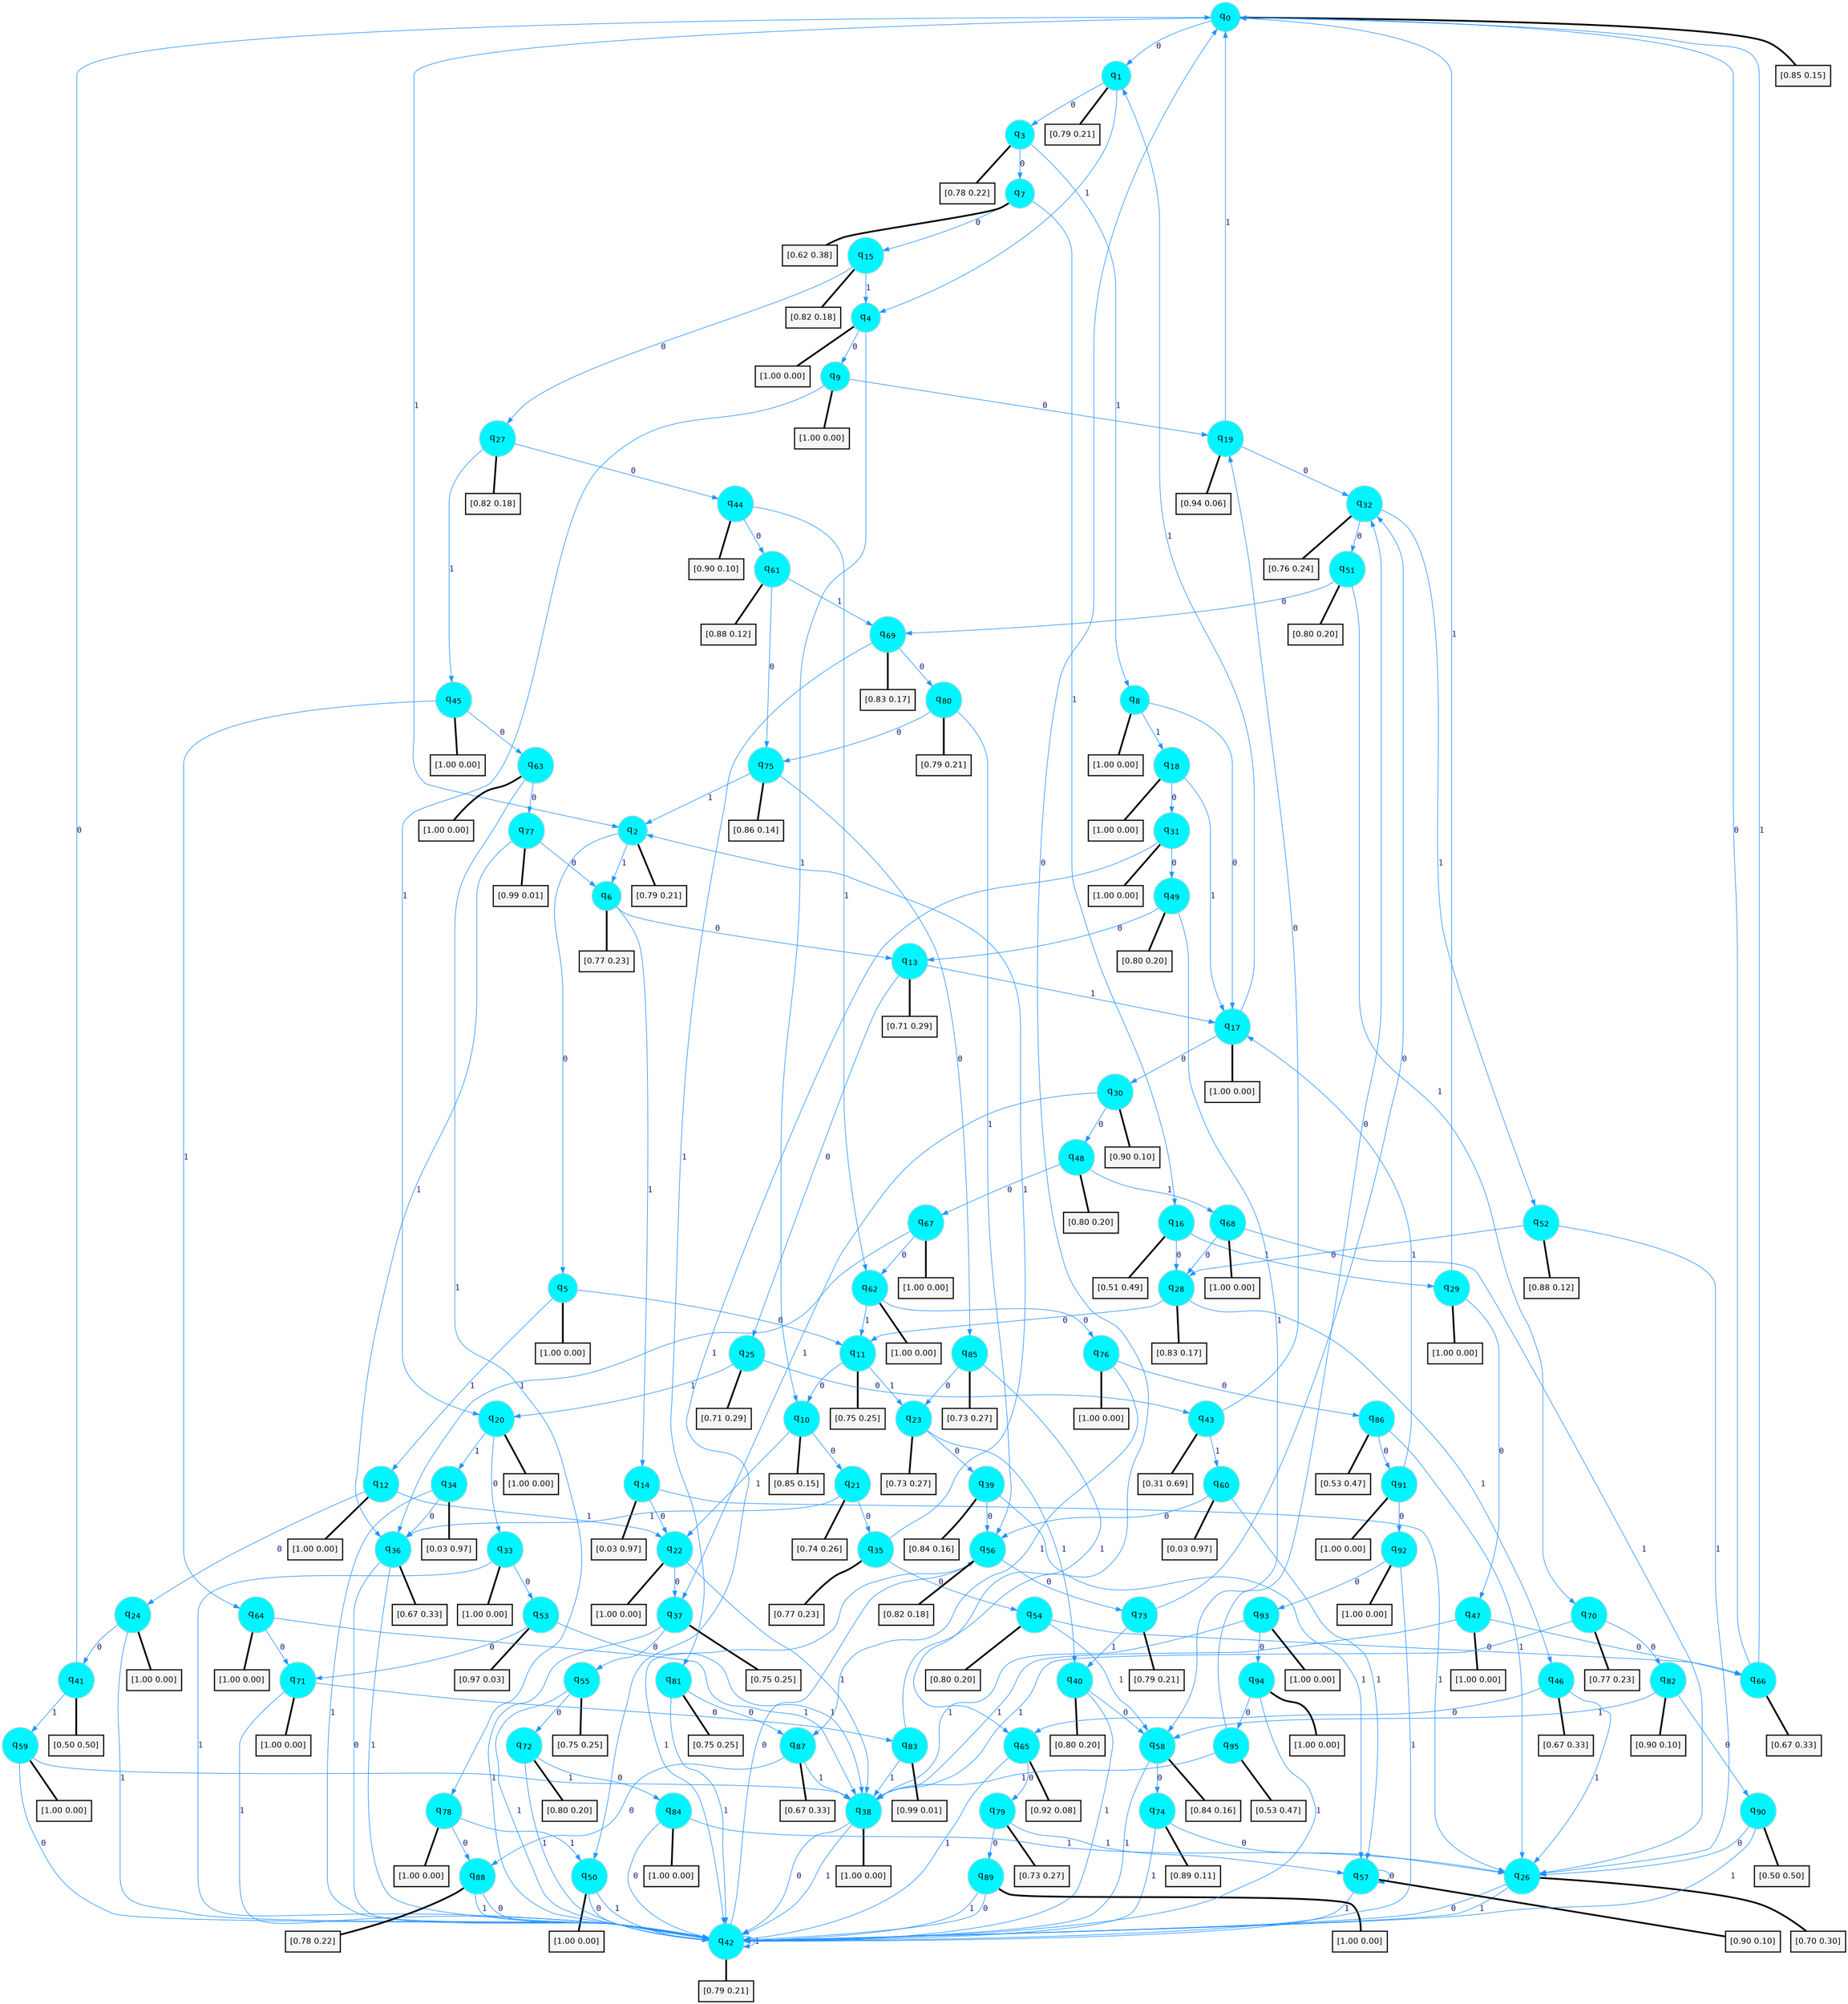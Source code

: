 digraph G {
graph [
bgcolor=transparent, dpi=300, rankdir=TD, size="40,25"];
node [
color=gray, fillcolor=turquoise1, fontcolor=black, fontname=Helvetica, fontsize=16, fontweight=bold, shape=circle, style=filled];
edge [
arrowsize=1, color=dodgerblue1, fontcolor=midnightblue, fontname=courier, fontweight=bold, penwidth=1, style=solid, weight=20];
0[label=<q<SUB>0</SUB>>];
1[label=<q<SUB>1</SUB>>];
2[label=<q<SUB>2</SUB>>];
3[label=<q<SUB>3</SUB>>];
4[label=<q<SUB>4</SUB>>];
5[label=<q<SUB>5</SUB>>];
6[label=<q<SUB>6</SUB>>];
7[label=<q<SUB>7</SUB>>];
8[label=<q<SUB>8</SUB>>];
9[label=<q<SUB>9</SUB>>];
10[label=<q<SUB>10</SUB>>];
11[label=<q<SUB>11</SUB>>];
12[label=<q<SUB>12</SUB>>];
13[label=<q<SUB>13</SUB>>];
14[label=<q<SUB>14</SUB>>];
15[label=<q<SUB>15</SUB>>];
16[label=<q<SUB>16</SUB>>];
17[label=<q<SUB>17</SUB>>];
18[label=<q<SUB>18</SUB>>];
19[label=<q<SUB>19</SUB>>];
20[label=<q<SUB>20</SUB>>];
21[label=<q<SUB>21</SUB>>];
22[label=<q<SUB>22</SUB>>];
23[label=<q<SUB>23</SUB>>];
24[label=<q<SUB>24</SUB>>];
25[label=<q<SUB>25</SUB>>];
26[label=<q<SUB>26</SUB>>];
27[label=<q<SUB>27</SUB>>];
28[label=<q<SUB>28</SUB>>];
29[label=<q<SUB>29</SUB>>];
30[label=<q<SUB>30</SUB>>];
31[label=<q<SUB>31</SUB>>];
32[label=<q<SUB>32</SUB>>];
33[label=<q<SUB>33</SUB>>];
34[label=<q<SUB>34</SUB>>];
35[label=<q<SUB>35</SUB>>];
36[label=<q<SUB>36</SUB>>];
37[label=<q<SUB>37</SUB>>];
38[label=<q<SUB>38</SUB>>];
39[label=<q<SUB>39</SUB>>];
40[label=<q<SUB>40</SUB>>];
41[label=<q<SUB>41</SUB>>];
42[label=<q<SUB>42</SUB>>];
43[label=<q<SUB>43</SUB>>];
44[label=<q<SUB>44</SUB>>];
45[label=<q<SUB>45</SUB>>];
46[label=<q<SUB>46</SUB>>];
47[label=<q<SUB>47</SUB>>];
48[label=<q<SUB>48</SUB>>];
49[label=<q<SUB>49</SUB>>];
50[label=<q<SUB>50</SUB>>];
51[label=<q<SUB>51</SUB>>];
52[label=<q<SUB>52</SUB>>];
53[label=<q<SUB>53</SUB>>];
54[label=<q<SUB>54</SUB>>];
55[label=<q<SUB>55</SUB>>];
56[label=<q<SUB>56</SUB>>];
57[label=<q<SUB>57</SUB>>];
58[label=<q<SUB>58</SUB>>];
59[label=<q<SUB>59</SUB>>];
60[label=<q<SUB>60</SUB>>];
61[label=<q<SUB>61</SUB>>];
62[label=<q<SUB>62</SUB>>];
63[label=<q<SUB>63</SUB>>];
64[label=<q<SUB>64</SUB>>];
65[label=<q<SUB>65</SUB>>];
66[label=<q<SUB>66</SUB>>];
67[label=<q<SUB>67</SUB>>];
68[label=<q<SUB>68</SUB>>];
69[label=<q<SUB>69</SUB>>];
70[label=<q<SUB>70</SUB>>];
71[label=<q<SUB>71</SUB>>];
72[label=<q<SUB>72</SUB>>];
73[label=<q<SUB>73</SUB>>];
74[label=<q<SUB>74</SUB>>];
75[label=<q<SUB>75</SUB>>];
76[label=<q<SUB>76</SUB>>];
77[label=<q<SUB>77</SUB>>];
78[label=<q<SUB>78</SUB>>];
79[label=<q<SUB>79</SUB>>];
80[label=<q<SUB>80</SUB>>];
81[label=<q<SUB>81</SUB>>];
82[label=<q<SUB>82</SUB>>];
83[label=<q<SUB>83</SUB>>];
84[label=<q<SUB>84</SUB>>];
85[label=<q<SUB>85</SUB>>];
86[label=<q<SUB>86</SUB>>];
87[label=<q<SUB>87</SUB>>];
88[label=<q<SUB>88</SUB>>];
89[label=<q<SUB>89</SUB>>];
90[label=<q<SUB>90</SUB>>];
91[label=<q<SUB>91</SUB>>];
92[label=<q<SUB>92</SUB>>];
93[label=<q<SUB>93</SUB>>];
94[label=<q<SUB>94</SUB>>];
95[label=<q<SUB>95</SUB>>];
96[label="[0.85 0.15]", shape=box,fontcolor=black, fontname=Helvetica, fontsize=14, penwidth=2, fillcolor=whitesmoke,color=black];
97[label="[0.79 0.21]", shape=box,fontcolor=black, fontname=Helvetica, fontsize=14, penwidth=2, fillcolor=whitesmoke,color=black];
98[label="[0.79 0.21]", shape=box,fontcolor=black, fontname=Helvetica, fontsize=14, penwidth=2, fillcolor=whitesmoke,color=black];
99[label="[0.78 0.22]", shape=box,fontcolor=black, fontname=Helvetica, fontsize=14, penwidth=2, fillcolor=whitesmoke,color=black];
100[label="[1.00 0.00]", shape=box,fontcolor=black, fontname=Helvetica, fontsize=14, penwidth=2, fillcolor=whitesmoke,color=black];
101[label="[1.00 0.00]", shape=box,fontcolor=black, fontname=Helvetica, fontsize=14, penwidth=2, fillcolor=whitesmoke,color=black];
102[label="[0.77 0.23]", shape=box,fontcolor=black, fontname=Helvetica, fontsize=14, penwidth=2, fillcolor=whitesmoke,color=black];
103[label="[0.62 0.38]", shape=box,fontcolor=black, fontname=Helvetica, fontsize=14, penwidth=2, fillcolor=whitesmoke,color=black];
104[label="[1.00 0.00]", shape=box,fontcolor=black, fontname=Helvetica, fontsize=14, penwidth=2, fillcolor=whitesmoke,color=black];
105[label="[1.00 0.00]", shape=box,fontcolor=black, fontname=Helvetica, fontsize=14, penwidth=2, fillcolor=whitesmoke,color=black];
106[label="[0.85 0.15]", shape=box,fontcolor=black, fontname=Helvetica, fontsize=14, penwidth=2, fillcolor=whitesmoke,color=black];
107[label="[0.75 0.25]", shape=box,fontcolor=black, fontname=Helvetica, fontsize=14, penwidth=2, fillcolor=whitesmoke,color=black];
108[label="[1.00 0.00]", shape=box,fontcolor=black, fontname=Helvetica, fontsize=14, penwidth=2, fillcolor=whitesmoke,color=black];
109[label="[0.71 0.29]", shape=box,fontcolor=black, fontname=Helvetica, fontsize=14, penwidth=2, fillcolor=whitesmoke,color=black];
110[label="[0.03 0.97]", shape=box,fontcolor=black, fontname=Helvetica, fontsize=14, penwidth=2, fillcolor=whitesmoke,color=black];
111[label="[0.82 0.18]", shape=box,fontcolor=black, fontname=Helvetica, fontsize=14, penwidth=2, fillcolor=whitesmoke,color=black];
112[label="[0.51 0.49]", shape=box,fontcolor=black, fontname=Helvetica, fontsize=14, penwidth=2, fillcolor=whitesmoke,color=black];
113[label="[1.00 0.00]", shape=box,fontcolor=black, fontname=Helvetica, fontsize=14, penwidth=2, fillcolor=whitesmoke,color=black];
114[label="[1.00 0.00]", shape=box,fontcolor=black, fontname=Helvetica, fontsize=14, penwidth=2, fillcolor=whitesmoke,color=black];
115[label="[0.94 0.06]", shape=box,fontcolor=black, fontname=Helvetica, fontsize=14, penwidth=2, fillcolor=whitesmoke,color=black];
116[label="[1.00 0.00]", shape=box,fontcolor=black, fontname=Helvetica, fontsize=14, penwidth=2, fillcolor=whitesmoke,color=black];
117[label="[0.74 0.26]", shape=box,fontcolor=black, fontname=Helvetica, fontsize=14, penwidth=2, fillcolor=whitesmoke,color=black];
118[label="[1.00 0.00]", shape=box,fontcolor=black, fontname=Helvetica, fontsize=14, penwidth=2, fillcolor=whitesmoke,color=black];
119[label="[0.73 0.27]", shape=box,fontcolor=black, fontname=Helvetica, fontsize=14, penwidth=2, fillcolor=whitesmoke,color=black];
120[label="[1.00 0.00]", shape=box,fontcolor=black, fontname=Helvetica, fontsize=14, penwidth=2, fillcolor=whitesmoke,color=black];
121[label="[0.71 0.29]", shape=box,fontcolor=black, fontname=Helvetica, fontsize=14, penwidth=2, fillcolor=whitesmoke,color=black];
122[label="[0.70 0.30]", shape=box,fontcolor=black, fontname=Helvetica, fontsize=14, penwidth=2, fillcolor=whitesmoke,color=black];
123[label="[0.82 0.18]", shape=box,fontcolor=black, fontname=Helvetica, fontsize=14, penwidth=2, fillcolor=whitesmoke,color=black];
124[label="[0.83 0.17]", shape=box,fontcolor=black, fontname=Helvetica, fontsize=14, penwidth=2, fillcolor=whitesmoke,color=black];
125[label="[1.00 0.00]", shape=box,fontcolor=black, fontname=Helvetica, fontsize=14, penwidth=2, fillcolor=whitesmoke,color=black];
126[label="[0.90 0.10]", shape=box,fontcolor=black, fontname=Helvetica, fontsize=14, penwidth=2, fillcolor=whitesmoke,color=black];
127[label="[1.00 0.00]", shape=box,fontcolor=black, fontname=Helvetica, fontsize=14, penwidth=2, fillcolor=whitesmoke,color=black];
128[label="[0.76 0.24]", shape=box,fontcolor=black, fontname=Helvetica, fontsize=14, penwidth=2, fillcolor=whitesmoke,color=black];
129[label="[1.00 0.00]", shape=box,fontcolor=black, fontname=Helvetica, fontsize=14, penwidth=2, fillcolor=whitesmoke,color=black];
130[label="[0.03 0.97]", shape=box,fontcolor=black, fontname=Helvetica, fontsize=14, penwidth=2, fillcolor=whitesmoke,color=black];
131[label="[0.77 0.23]", shape=box,fontcolor=black, fontname=Helvetica, fontsize=14, penwidth=2, fillcolor=whitesmoke,color=black];
132[label="[0.67 0.33]", shape=box,fontcolor=black, fontname=Helvetica, fontsize=14, penwidth=2, fillcolor=whitesmoke,color=black];
133[label="[0.75 0.25]", shape=box,fontcolor=black, fontname=Helvetica, fontsize=14, penwidth=2, fillcolor=whitesmoke,color=black];
134[label="[1.00 0.00]", shape=box,fontcolor=black, fontname=Helvetica, fontsize=14, penwidth=2, fillcolor=whitesmoke,color=black];
135[label="[0.84 0.16]", shape=box,fontcolor=black, fontname=Helvetica, fontsize=14, penwidth=2, fillcolor=whitesmoke,color=black];
136[label="[0.80 0.20]", shape=box,fontcolor=black, fontname=Helvetica, fontsize=14, penwidth=2, fillcolor=whitesmoke,color=black];
137[label="[0.50 0.50]", shape=box,fontcolor=black, fontname=Helvetica, fontsize=14, penwidth=2, fillcolor=whitesmoke,color=black];
138[label="[0.79 0.21]", shape=box,fontcolor=black, fontname=Helvetica, fontsize=14, penwidth=2, fillcolor=whitesmoke,color=black];
139[label="[0.31 0.69]", shape=box,fontcolor=black, fontname=Helvetica, fontsize=14, penwidth=2, fillcolor=whitesmoke,color=black];
140[label="[0.90 0.10]", shape=box,fontcolor=black, fontname=Helvetica, fontsize=14, penwidth=2, fillcolor=whitesmoke,color=black];
141[label="[1.00 0.00]", shape=box,fontcolor=black, fontname=Helvetica, fontsize=14, penwidth=2, fillcolor=whitesmoke,color=black];
142[label="[0.67 0.33]", shape=box,fontcolor=black, fontname=Helvetica, fontsize=14, penwidth=2, fillcolor=whitesmoke,color=black];
143[label="[1.00 0.00]", shape=box,fontcolor=black, fontname=Helvetica, fontsize=14, penwidth=2, fillcolor=whitesmoke,color=black];
144[label="[0.80 0.20]", shape=box,fontcolor=black, fontname=Helvetica, fontsize=14, penwidth=2, fillcolor=whitesmoke,color=black];
145[label="[0.80 0.20]", shape=box,fontcolor=black, fontname=Helvetica, fontsize=14, penwidth=2, fillcolor=whitesmoke,color=black];
146[label="[1.00 0.00]", shape=box,fontcolor=black, fontname=Helvetica, fontsize=14, penwidth=2, fillcolor=whitesmoke,color=black];
147[label="[0.80 0.20]", shape=box,fontcolor=black, fontname=Helvetica, fontsize=14, penwidth=2, fillcolor=whitesmoke,color=black];
148[label="[0.88 0.12]", shape=box,fontcolor=black, fontname=Helvetica, fontsize=14, penwidth=2, fillcolor=whitesmoke,color=black];
149[label="[0.97 0.03]", shape=box,fontcolor=black, fontname=Helvetica, fontsize=14, penwidth=2, fillcolor=whitesmoke,color=black];
150[label="[0.80 0.20]", shape=box,fontcolor=black, fontname=Helvetica, fontsize=14, penwidth=2, fillcolor=whitesmoke,color=black];
151[label="[0.75 0.25]", shape=box,fontcolor=black, fontname=Helvetica, fontsize=14, penwidth=2, fillcolor=whitesmoke,color=black];
152[label="[0.82 0.18]", shape=box,fontcolor=black, fontname=Helvetica, fontsize=14, penwidth=2, fillcolor=whitesmoke,color=black];
153[label="[0.90 0.10]", shape=box,fontcolor=black, fontname=Helvetica, fontsize=14, penwidth=2, fillcolor=whitesmoke,color=black];
154[label="[0.84 0.16]", shape=box,fontcolor=black, fontname=Helvetica, fontsize=14, penwidth=2, fillcolor=whitesmoke,color=black];
155[label="[1.00 0.00]", shape=box,fontcolor=black, fontname=Helvetica, fontsize=14, penwidth=2, fillcolor=whitesmoke,color=black];
156[label="[0.03 0.97]", shape=box,fontcolor=black, fontname=Helvetica, fontsize=14, penwidth=2, fillcolor=whitesmoke,color=black];
157[label="[0.88 0.12]", shape=box,fontcolor=black, fontname=Helvetica, fontsize=14, penwidth=2, fillcolor=whitesmoke,color=black];
158[label="[1.00 0.00]", shape=box,fontcolor=black, fontname=Helvetica, fontsize=14, penwidth=2, fillcolor=whitesmoke,color=black];
159[label="[1.00 0.00]", shape=box,fontcolor=black, fontname=Helvetica, fontsize=14, penwidth=2, fillcolor=whitesmoke,color=black];
160[label="[1.00 0.00]", shape=box,fontcolor=black, fontname=Helvetica, fontsize=14, penwidth=2, fillcolor=whitesmoke,color=black];
161[label="[0.92 0.08]", shape=box,fontcolor=black, fontname=Helvetica, fontsize=14, penwidth=2, fillcolor=whitesmoke,color=black];
162[label="[0.67 0.33]", shape=box,fontcolor=black, fontname=Helvetica, fontsize=14, penwidth=2, fillcolor=whitesmoke,color=black];
163[label="[1.00 0.00]", shape=box,fontcolor=black, fontname=Helvetica, fontsize=14, penwidth=2, fillcolor=whitesmoke,color=black];
164[label="[1.00 0.00]", shape=box,fontcolor=black, fontname=Helvetica, fontsize=14, penwidth=2, fillcolor=whitesmoke,color=black];
165[label="[0.83 0.17]", shape=box,fontcolor=black, fontname=Helvetica, fontsize=14, penwidth=2, fillcolor=whitesmoke,color=black];
166[label="[0.77 0.23]", shape=box,fontcolor=black, fontname=Helvetica, fontsize=14, penwidth=2, fillcolor=whitesmoke,color=black];
167[label="[1.00 0.00]", shape=box,fontcolor=black, fontname=Helvetica, fontsize=14, penwidth=2, fillcolor=whitesmoke,color=black];
168[label="[0.80 0.20]", shape=box,fontcolor=black, fontname=Helvetica, fontsize=14, penwidth=2, fillcolor=whitesmoke,color=black];
169[label="[0.79 0.21]", shape=box,fontcolor=black, fontname=Helvetica, fontsize=14, penwidth=2, fillcolor=whitesmoke,color=black];
170[label="[0.89 0.11]", shape=box,fontcolor=black, fontname=Helvetica, fontsize=14, penwidth=2, fillcolor=whitesmoke,color=black];
171[label="[0.86 0.14]", shape=box,fontcolor=black, fontname=Helvetica, fontsize=14, penwidth=2, fillcolor=whitesmoke,color=black];
172[label="[1.00 0.00]", shape=box,fontcolor=black, fontname=Helvetica, fontsize=14, penwidth=2, fillcolor=whitesmoke,color=black];
173[label="[0.99 0.01]", shape=box,fontcolor=black, fontname=Helvetica, fontsize=14, penwidth=2, fillcolor=whitesmoke,color=black];
174[label="[1.00 0.00]", shape=box,fontcolor=black, fontname=Helvetica, fontsize=14, penwidth=2, fillcolor=whitesmoke,color=black];
175[label="[0.73 0.27]", shape=box,fontcolor=black, fontname=Helvetica, fontsize=14, penwidth=2, fillcolor=whitesmoke,color=black];
176[label="[0.79 0.21]", shape=box,fontcolor=black, fontname=Helvetica, fontsize=14, penwidth=2, fillcolor=whitesmoke,color=black];
177[label="[0.75 0.25]", shape=box,fontcolor=black, fontname=Helvetica, fontsize=14, penwidth=2, fillcolor=whitesmoke,color=black];
178[label="[0.90 0.10]", shape=box,fontcolor=black, fontname=Helvetica, fontsize=14, penwidth=2, fillcolor=whitesmoke,color=black];
179[label="[0.99 0.01]", shape=box,fontcolor=black, fontname=Helvetica, fontsize=14, penwidth=2, fillcolor=whitesmoke,color=black];
180[label="[1.00 0.00]", shape=box,fontcolor=black, fontname=Helvetica, fontsize=14, penwidth=2, fillcolor=whitesmoke,color=black];
181[label="[0.73 0.27]", shape=box,fontcolor=black, fontname=Helvetica, fontsize=14, penwidth=2, fillcolor=whitesmoke,color=black];
182[label="[0.53 0.47]", shape=box,fontcolor=black, fontname=Helvetica, fontsize=14, penwidth=2, fillcolor=whitesmoke,color=black];
183[label="[0.67 0.33]", shape=box,fontcolor=black, fontname=Helvetica, fontsize=14, penwidth=2, fillcolor=whitesmoke,color=black];
184[label="[0.78 0.22]", shape=box,fontcolor=black, fontname=Helvetica, fontsize=14, penwidth=2, fillcolor=whitesmoke,color=black];
185[label="[1.00 0.00]", shape=box,fontcolor=black, fontname=Helvetica, fontsize=14, penwidth=2, fillcolor=whitesmoke,color=black];
186[label="[0.50 0.50]", shape=box,fontcolor=black, fontname=Helvetica, fontsize=14, penwidth=2, fillcolor=whitesmoke,color=black];
187[label="[1.00 0.00]", shape=box,fontcolor=black, fontname=Helvetica, fontsize=14, penwidth=2, fillcolor=whitesmoke,color=black];
188[label="[1.00 0.00]", shape=box,fontcolor=black, fontname=Helvetica, fontsize=14, penwidth=2, fillcolor=whitesmoke,color=black];
189[label="[1.00 0.00]", shape=box,fontcolor=black, fontname=Helvetica, fontsize=14, penwidth=2, fillcolor=whitesmoke,color=black];
190[label="[1.00 0.00]", shape=box,fontcolor=black, fontname=Helvetica, fontsize=14, penwidth=2, fillcolor=whitesmoke,color=black];
191[label="[0.53 0.47]", shape=box,fontcolor=black, fontname=Helvetica, fontsize=14, penwidth=2, fillcolor=whitesmoke,color=black];
0->1 [label=0];
0->2 [label=1];
0->96 [arrowhead=none, penwidth=3,color=black];
1->3 [label=0];
1->4 [label=1];
1->97 [arrowhead=none, penwidth=3,color=black];
2->5 [label=0];
2->6 [label=1];
2->98 [arrowhead=none, penwidth=3,color=black];
3->7 [label=0];
3->8 [label=1];
3->99 [arrowhead=none, penwidth=3,color=black];
4->9 [label=0];
4->10 [label=1];
4->100 [arrowhead=none, penwidth=3,color=black];
5->11 [label=0];
5->12 [label=1];
5->101 [arrowhead=none, penwidth=3,color=black];
6->13 [label=0];
6->14 [label=1];
6->102 [arrowhead=none, penwidth=3,color=black];
7->15 [label=0];
7->16 [label=1];
7->103 [arrowhead=none, penwidth=3,color=black];
8->17 [label=0];
8->18 [label=1];
8->104 [arrowhead=none, penwidth=3,color=black];
9->19 [label=0];
9->20 [label=1];
9->105 [arrowhead=none, penwidth=3,color=black];
10->21 [label=0];
10->22 [label=1];
10->106 [arrowhead=none, penwidth=3,color=black];
11->10 [label=0];
11->23 [label=1];
11->107 [arrowhead=none, penwidth=3,color=black];
12->24 [label=0];
12->22 [label=1];
12->108 [arrowhead=none, penwidth=3,color=black];
13->25 [label=0];
13->17 [label=1];
13->109 [arrowhead=none, penwidth=3,color=black];
14->22 [label=0];
14->26 [label=1];
14->110 [arrowhead=none, penwidth=3,color=black];
15->27 [label=0];
15->4 [label=1];
15->111 [arrowhead=none, penwidth=3,color=black];
16->28 [label=0];
16->29 [label=1];
16->112 [arrowhead=none, penwidth=3,color=black];
17->30 [label=0];
17->1 [label=1];
17->113 [arrowhead=none, penwidth=3,color=black];
18->31 [label=0];
18->17 [label=1];
18->114 [arrowhead=none, penwidth=3,color=black];
19->32 [label=0];
19->0 [label=1];
19->115 [arrowhead=none, penwidth=3,color=black];
20->33 [label=0];
20->34 [label=1];
20->116 [arrowhead=none, penwidth=3,color=black];
21->35 [label=0];
21->36 [label=1];
21->117 [arrowhead=none, penwidth=3,color=black];
22->37 [label=0];
22->38 [label=1];
22->118 [arrowhead=none, penwidth=3,color=black];
23->39 [label=0];
23->40 [label=1];
23->119 [arrowhead=none, penwidth=3,color=black];
24->41 [label=0];
24->42 [label=1];
24->120 [arrowhead=none, penwidth=3,color=black];
25->43 [label=0];
25->20 [label=1];
25->121 [arrowhead=none, penwidth=3,color=black];
26->42 [label=0];
26->42 [label=1];
26->122 [arrowhead=none, penwidth=3,color=black];
27->44 [label=0];
27->45 [label=1];
27->123 [arrowhead=none, penwidth=3,color=black];
28->11 [label=0];
28->46 [label=1];
28->124 [arrowhead=none, penwidth=3,color=black];
29->47 [label=0];
29->0 [label=1];
29->125 [arrowhead=none, penwidth=3,color=black];
30->48 [label=0];
30->37 [label=1];
30->126 [arrowhead=none, penwidth=3,color=black];
31->49 [label=0];
31->50 [label=1];
31->127 [arrowhead=none, penwidth=3,color=black];
32->51 [label=0];
32->52 [label=1];
32->128 [arrowhead=none, penwidth=3,color=black];
33->53 [label=0];
33->42 [label=1];
33->129 [arrowhead=none, penwidth=3,color=black];
34->36 [label=0];
34->42 [label=1];
34->130 [arrowhead=none, penwidth=3,color=black];
35->54 [label=0];
35->2 [label=1];
35->131 [arrowhead=none, penwidth=3,color=black];
36->42 [label=0];
36->42 [label=1];
36->132 [arrowhead=none, penwidth=3,color=black];
37->55 [label=0];
37->42 [label=1];
37->133 [arrowhead=none, penwidth=3,color=black];
38->42 [label=0];
38->42 [label=1];
38->134 [arrowhead=none, penwidth=3,color=black];
39->56 [label=0];
39->57 [label=1];
39->135 [arrowhead=none, penwidth=3,color=black];
40->58 [label=0];
40->42 [label=1];
40->136 [arrowhead=none, penwidth=3,color=black];
41->0 [label=0];
41->59 [label=1];
41->137 [arrowhead=none, penwidth=3,color=black];
42->56 [label=0];
42->42 [label=1];
42->138 [arrowhead=none, penwidth=3,color=black];
43->19 [label=0];
43->60 [label=1];
43->139 [arrowhead=none, penwidth=3,color=black];
44->61 [label=0];
44->62 [label=1];
44->140 [arrowhead=none, penwidth=3,color=black];
45->63 [label=0];
45->64 [label=1];
45->141 [arrowhead=none, penwidth=3,color=black];
46->65 [label=0];
46->26 [label=1];
46->142 [arrowhead=none, penwidth=3,color=black];
47->66 [label=0];
47->38 [label=1];
47->143 [arrowhead=none, penwidth=3,color=black];
48->67 [label=0];
48->68 [label=1];
48->144 [arrowhead=none, penwidth=3,color=black];
49->13 [label=0];
49->58 [label=1];
49->145 [arrowhead=none, penwidth=3,color=black];
50->42 [label=0];
50->42 [label=1];
50->146 [arrowhead=none, penwidth=3,color=black];
51->69 [label=0];
51->70 [label=1];
51->147 [arrowhead=none, penwidth=3,color=black];
52->28 [label=0];
52->26 [label=1];
52->148 [arrowhead=none, penwidth=3,color=black];
53->71 [label=0];
53->38 [label=1];
53->149 [arrowhead=none, penwidth=3,color=black];
54->66 [label=0];
54->58 [label=1];
54->150 [arrowhead=none, penwidth=3,color=black];
55->72 [label=0];
55->42 [label=1];
55->151 [arrowhead=none, penwidth=3,color=black];
56->73 [label=0];
56->42 [label=1];
56->152 [arrowhead=none, penwidth=3,color=black];
57->57 [label=0];
57->42 [label=1];
57->153 [arrowhead=none, penwidth=3,color=black];
58->74 [label=0];
58->42 [label=1];
58->154 [arrowhead=none, penwidth=3,color=black];
59->42 [label=0];
59->38 [label=1];
59->155 [arrowhead=none, penwidth=3,color=black];
60->56 [label=0];
60->57 [label=1];
60->156 [arrowhead=none, penwidth=3,color=black];
61->75 [label=0];
61->69 [label=1];
61->157 [arrowhead=none, penwidth=3,color=black];
62->76 [label=0];
62->11 [label=1];
62->158 [arrowhead=none, penwidth=3,color=black];
63->77 [label=0];
63->78 [label=1];
63->159 [arrowhead=none, penwidth=3,color=black];
64->71 [label=0];
64->38 [label=1];
64->160 [arrowhead=none, penwidth=3,color=black];
65->79 [label=0];
65->42 [label=1];
65->161 [arrowhead=none, penwidth=3,color=black];
66->0 [label=0];
66->0 [label=1];
66->162 [arrowhead=none, penwidth=3,color=black];
67->62 [label=0];
67->36 [label=1];
67->163 [arrowhead=none, penwidth=3,color=black];
68->28 [label=0];
68->26 [label=1];
68->164 [arrowhead=none, penwidth=3,color=black];
69->80 [label=0];
69->81 [label=1];
69->165 [arrowhead=none, penwidth=3,color=black];
70->82 [label=0];
70->38 [label=1];
70->166 [arrowhead=none, penwidth=3,color=black];
71->83 [label=0];
71->42 [label=1];
71->167 [arrowhead=none, penwidth=3,color=black];
72->84 [label=0];
72->42 [label=1];
72->168 [arrowhead=none, penwidth=3,color=black];
73->32 [label=0];
73->40 [label=1];
73->169 [arrowhead=none, penwidth=3,color=black];
74->26 [label=0];
74->42 [label=1];
74->170 [arrowhead=none, penwidth=3,color=black];
75->85 [label=0];
75->2 [label=1];
75->171 [arrowhead=none, penwidth=3,color=black];
76->86 [label=0];
76->87 [label=1];
76->172 [arrowhead=none, penwidth=3,color=black];
77->6 [label=0];
77->36 [label=1];
77->173 [arrowhead=none, penwidth=3,color=black];
78->88 [label=0];
78->50 [label=1];
78->174 [arrowhead=none, penwidth=3,color=black];
79->89 [label=0];
79->57 [label=1];
79->175 [arrowhead=none, penwidth=3,color=black];
80->75 [label=0];
80->56 [label=1];
80->176 [arrowhead=none, penwidth=3,color=black];
81->87 [label=0];
81->42 [label=1];
81->177 [arrowhead=none, penwidth=3,color=black];
82->90 [label=0];
82->58 [label=1];
82->178 [arrowhead=none, penwidth=3,color=black];
83->0 [label=0];
83->38 [label=1];
83->179 [arrowhead=none, penwidth=3,color=black];
84->42 [label=0];
84->26 [label=1];
84->180 [arrowhead=none, penwidth=3,color=black];
85->23 [label=0];
85->65 [label=1];
85->181 [arrowhead=none, penwidth=3,color=black];
86->91 [label=0];
86->26 [label=1];
86->182 [arrowhead=none, penwidth=3,color=black];
87->88 [label=0];
87->38 [label=1];
87->183 [arrowhead=none, penwidth=3,color=black];
88->42 [label=0];
88->42 [label=1];
88->184 [arrowhead=none, penwidth=3,color=black];
89->42 [label=0];
89->42 [label=1];
89->185 [arrowhead=none, penwidth=3,color=black];
90->26 [label=0];
90->42 [label=1];
90->186 [arrowhead=none, penwidth=3,color=black];
91->92 [label=0];
91->17 [label=1];
91->187 [arrowhead=none, penwidth=3,color=black];
92->93 [label=0];
92->42 [label=1];
92->188 [arrowhead=none, penwidth=3,color=black];
93->94 [label=0];
93->38 [label=1];
93->189 [arrowhead=none, penwidth=3,color=black];
94->95 [label=0];
94->42 [label=1];
94->190 [arrowhead=none, penwidth=3,color=black];
95->32 [label=0];
95->38 [label=1];
95->191 [arrowhead=none, penwidth=3,color=black];
}
